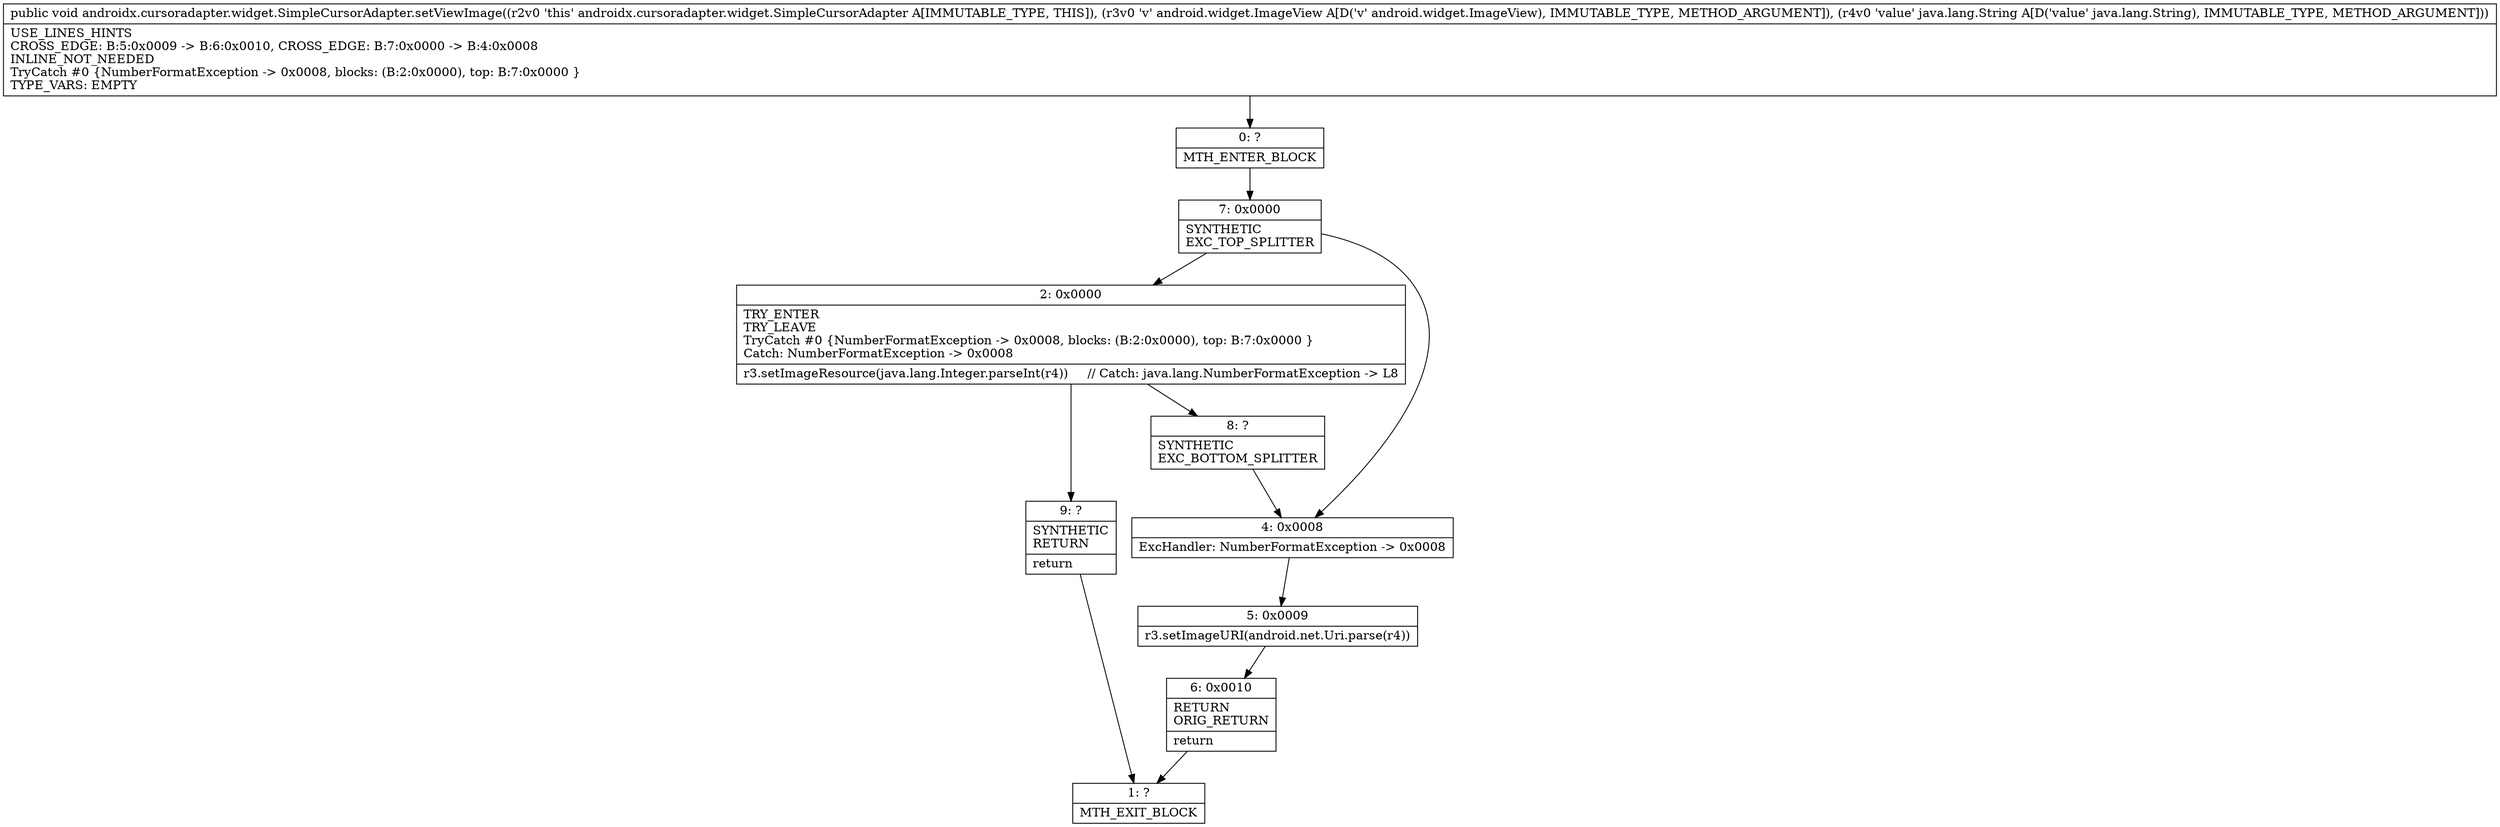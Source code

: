 digraph "CFG forandroidx.cursoradapter.widget.SimpleCursorAdapter.setViewImage(Landroid\/widget\/ImageView;Ljava\/lang\/String;)V" {
Node_0 [shape=record,label="{0\:\ ?|MTH_ENTER_BLOCK\l}"];
Node_7 [shape=record,label="{7\:\ 0x0000|SYNTHETIC\lEXC_TOP_SPLITTER\l}"];
Node_2 [shape=record,label="{2\:\ 0x0000|TRY_ENTER\lTRY_LEAVE\lTryCatch #0 \{NumberFormatException \-\> 0x0008, blocks: (B:2:0x0000), top: B:7:0x0000 \}\lCatch: NumberFormatException \-\> 0x0008\l|r3.setImageResource(java.lang.Integer.parseInt(r4))     \/\/ Catch: java.lang.NumberFormatException \-\> L8\l}"];
Node_8 [shape=record,label="{8\:\ ?|SYNTHETIC\lEXC_BOTTOM_SPLITTER\l}"];
Node_9 [shape=record,label="{9\:\ ?|SYNTHETIC\lRETURN\l|return\l}"];
Node_1 [shape=record,label="{1\:\ ?|MTH_EXIT_BLOCK\l}"];
Node_4 [shape=record,label="{4\:\ 0x0008|ExcHandler: NumberFormatException \-\> 0x0008\l}"];
Node_5 [shape=record,label="{5\:\ 0x0009|r3.setImageURI(android.net.Uri.parse(r4))\l}"];
Node_6 [shape=record,label="{6\:\ 0x0010|RETURN\lORIG_RETURN\l|return\l}"];
MethodNode[shape=record,label="{public void androidx.cursoradapter.widget.SimpleCursorAdapter.setViewImage((r2v0 'this' androidx.cursoradapter.widget.SimpleCursorAdapter A[IMMUTABLE_TYPE, THIS]), (r3v0 'v' android.widget.ImageView A[D('v' android.widget.ImageView), IMMUTABLE_TYPE, METHOD_ARGUMENT]), (r4v0 'value' java.lang.String A[D('value' java.lang.String), IMMUTABLE_TYPE, METHOD_ARGUMENT]))  | USE_LINES_HINTS\lCROSS_EDGE: B:5:0x0009 \-\> B:6:0x0010, CROSS_EDGE: B:7:0x0000 \-\> B:4:0x0008\lINLINE_NOT_NEEDED\lTryCatch #0 \{NumberFormatException \-\> 0x0008, blocks: (B:2:0x0000), top: B:7:0x0000 \}\lTYPE_VARS: EMPTY\l}"];
MethodNode -> Node_0;Node_0 -> Node_7;
Node_7 -> Node_2;
Node_7 -> Node_4;
Node_2 -> Node_8;
Node_2 -> Node_9;
Node_8 -> Node_4;
Node_9 -> Node_1;
Node_4 -> Node_5;
Node_5 -> Node_6;
Node_6 -> Node_1;
}

